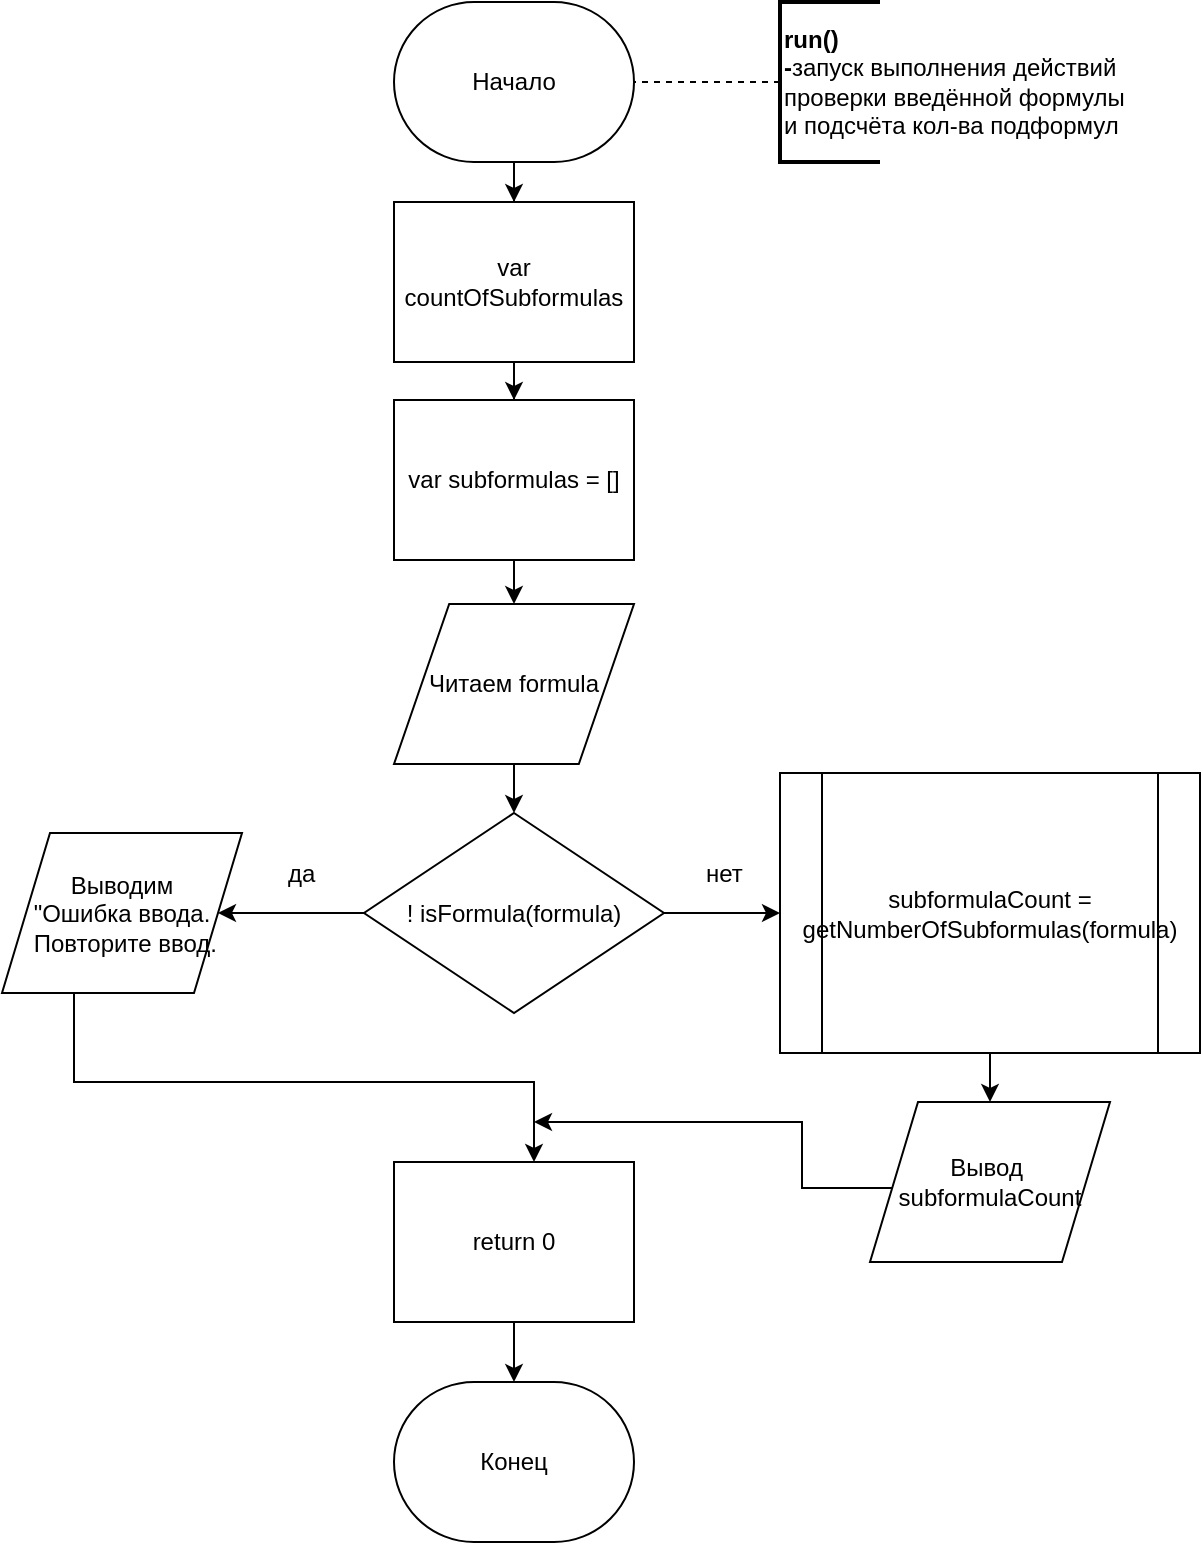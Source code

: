 <mxfile version="13.0.8" type="device"><diagram id="Mg3BxMjSmw7KSvhLxbWd" name="Page-1"><mxGraphModel dx="1422" dy="762" grid="1" gridSize="10" guides="1" tooltips="1" connect="1" arrows="1" fold="1" page="1" pageScale="1" pageWidth="827" pageHeight="1169" math="0" shadow="0"><root><mxCell id="0"/><mxCell id="1" parent="0"/><mxCell id="v7E4-vWyYX54BgJSF4CX-16" style="edgeStyle=orthogonalEdgeStyle;rounded=0;orthogonalLoop=1;jettySize=auto;html=1;endArrow=classic;endFill=1;entryX=1;entryY=0.5;entryDx=0;entryDy=0;" parent="1" source="byNwW_kupp9SyJDdv3dX-19" target="v7E4-vWyYX54BgJSF4CX-28" edge="1"><mxGeometry relative="1" as="geometry"><mxPoint x="226" y="645.5" as="targetPoint"/></mxGeometry></mxCell><mxCell id="v7E4-vWyYX54BgJSF4CX-23" style="edgeStyle=orthogonalEdgeStyle;rounded=0;orthogonalLoop=1;jettySize=auto;html=1;endArrow=classic;endFill=1;strokeWidth=1;" parent="1" source="byNwW_kupp9SyJDdv3dX-19" target="v7E4-vWyYX54BgJSF4CX-20" edge="1"><mxGeometry relative="1" as="geometry"/></mxCell><mxCell id="byNwW_kupp9SyJDdv3dX-19" value="! isFormula(formula)" style="rhombus;whiteSpace=wrap;html=1;fillColor=#ffffff;" parent="1" vertex="1"><mxGeometry x="311" y="625.5" width="150" height="100" as="geometry"/></mxCell><mxCell id="v7E4-vWyYX54BgJSF4CX-27" style="edgeStyle=orthogonalEdgeStyle;rounded=0;orthogonalLoop=1;jettySize=auto;html=1;endArrow=classic;endFill=1;strokeWidth=1;" parent="1" target="byNwW_kupp9SyJDdv3dX-29" edge="1"><mxGeometry relative="1" as="geometry"><mxPoint x="166" y="779" as="targetPoint"/><mxPoint x="166" y="675.5" as="sourcePoint"/><Array as="points"><mxPoint x="166" y="760"/><mxPoint x="396" y="760"/></Array></mxGeometry></mxCell><mxCell id="v7E4-vWyYX54BgJSF4CX-32" style="edgeStyle=orthogonalEdgeStyle;rounded=0;orthogonalLoop=1;jettySize=auto;html=1;entryX=0.5;entryY=0;entryDx=0;entryDy=0;endArrow=classic;endFill=1;strokeWidth=1;" parent="1" source="byNwW_kupp9SyJDdv3dX-29" target="v7E4-vWyYX54BgJSF4CX-31" edge="1"><mxGeometry relative="1" as="geometry"/></mxCell><mxCell id="byNwW_kupp9SyJDdv3dX-29" value="return 0" style="rounded=0;whiteSpace=wrap;html=1;fillColor=#ffffff;fontFamily=Helvetica;" parent="1" vertex="1"><mxGeometry x="326" y="800" width="120" height="80" as="geometry"/></mxCell><mxCell id="v7E4-vWyYX54BgJSF4CX-48" value="" style="edgeStyle=orthogonalEdgeStyle;rounded=0;orthogonalLoop=1;jettySize=auto;html=1;endArrow=classic;endFill=1;strokeWidth=1;" parent="1" source="byNwW_kupp9SyJDdv3dX-39" target="v7E4-vWyYX54BgJSF4CX-37" edge="1"><mxGeometry relative="1" as="geometry"/></mxCell><mxCell id="byNwW_kupp9SyJDdv3dX-39" value="Начало&lt;br&gt;" style="whiteSpace=wrap;html=1;rounded=1;arcSize=50;align=center;verticalAlign=middle;container=1;recursiveResize=0;strokeWidth=1;autosize=1;spacing=4;treeFolding=1;" parent="1" vertex="1"><mxGeometry x="326" y="220" width="120" height="80" as="geometry"/></mxCell><mxCell id="v7E4-vWyYX54BgJSF4CX-7" style="edgeStyle=orthogonalEdgeStyle;rounded=0;orthogonalLoop=1;jettySize=auto;html=1;exitX=0;exitY=0.5;exitDx=0;exitDy=0;exitPerimeter=0;entryX=1;entryY=0.5;entryDx=0;entryDy=0;strokeColor=none;" parent="1" source="v7E4-vWyYX54BgJSF4CX-4" target="byNwW_kupp9SyJDdv3dX-39" edge="1"><mxGeometry relative="1" as="geometry"/></mxCell><mxCell id="v7E4-vWyYX54BgJSF4CX-36" style="edgeStyle=orthogonalEdgeStyle;rounded=0;orthogonalLoop=1;jettySize=auto;html=1;endArrow=none;endFill=0;strokeWidth=1;dashed=1;" parent="1" source="v7E4-vWyYX54BgJSF4CX-4" target="byNwW_kupp9SyJDdv3dX-39" edge="1"><mxGeometry relative="1" as="geometry"/></mxCell><mxCell id="v7E4-vWyYX54BgJSF4CX-4" value="&lt;div style=&quot;text-align: left&quot;&gt;&lt;b&gt;run()&lt;/b&gt;&lt;/div&gt;&lt;b&gt;&lt;div style=&quot;text-align: left&quot;&gt;&lt;b&gt;-&lt;/b&gt;&lt;span style=&quot;font-weight: normal&quot;&gt;запуск выполнения действий&amp;nbsp;&lt;/span&gt;&lt;/div&gt;&lt;div style=&quot;text-align: left&quot;&gt;&lt;span style=&quot;font-weight: normal&quot;&gt;проверки введённой формулы&amp;nbsp;&lt;/span&gt;&lt;/div&gt;&lt;div style=&quot;text-align: left&quot;&gt;&lt;span style=&quot;font-weight: normal&quot;&gt;и подсчёта кол-ва подформул&lt;/span&gt;&lt;/div&gt;&lt;/b&gt;" style="strokeWidth=2;html=1;shape=mxgraph.flowchart.annotation_1;align=left;pointerEvents=1" parent="1" vertex="1"><mxGeometry x="519" y="220" width="50" height="80" as="geometry"/></mxCell><mxCell id="v7E4-vWyYX54BgJSF4CX-15" style="edgeStyle=orthogonalEdgeStyle;rounded=0;orthogonalLoop=1;jettySize=auto;html=1;endArrow=classic;endFill=1;" parent="1" source="v7E4-vWyYX54BgJSF4CX-12" target="byNwW_kupp9SyJDdv3dX-19" edge="1"><mxGeometry relative="1" as="geometry"/></mxCell><mxCell id="v7E4-vWyYX54BgJSF4CX-12" value="Читаем formula" style="verticalLabelPosition=middle;verticalAlign=middle;html=1;strokeWidth=1;shape=parallelogram;perimeter=parallelogramPerimeter;whiteSpace=wrap;rounded=0;arcSize=12;size=0.23;horizontal=1;labelPosition=center;align=center;" parent="1" vertex="1"><mxGeometry x="326" y="521" width="120" height="80" as="geometry"/></mxCell><mxCell id="v7E4-vWyYX54BgJSF4CX-17" value="да" style="text;html=1;resizable=0;points=[];autosize=1;align=left;verticalAlign=top;spacingTop=-4;" parent="1" vertex="1"><mxGeometry x="271" y="645.5" width="30" height="20" as="geometry"/></mxCell><mxCell id="v7E4-vWyYX54BgJSF4CX-19" value="нет" style="text;html=1;resizable=0;points=[];autosize=1;align=left;verticalAlign=top;spacingTop=-4;" parent="1" vertex="1"><mxGeometry x="480" y="645.5" width="30" height="20" as="geometry"/></mxCell><mxCell id="v7E4-vWyYX54BgJSF4CX-25" style="edgeStyle=orthogonalEdgeStyle;rounded=0;orthogonalLoop=1;jettySize=auto;html=1;endArrow=classic;endFill=1;strokeWidth=1;" parent="1" source="v7E4-vWyYX54BgJSF4CX-20" target="v7E4-vWyYX54BgJSF4CX-24" edge="1"><mxGeometry relative="1" as="geometry"/></mxCell><mxCell id="v7E4-vWyYX54BgJSF4CX-20" value="&lt;div style=&quot;text-align: center&quot;&gt;&lt;span&gt;subformulaCount = getNumberOfSubformulas(formula)&lt;/span&gt;&lt;/div&gt;" style="shape=process;whiteSpace=wrap;html=1;backgroundOutline=1;rounded=0;strokeWidth=1;" parent="1" vertex="1"><mxGeometry x="519" y="605.5" width="210" height="140" as="geometry"/></mxCell><mxCell id="v7E4-vWyYX54BgJSF4CX-34" style="edgeStyle=orthogonalEdgeStyle;rounded=0;orthogonalLoop=1;jettySize=auto;html=1;endArrow=classic;endFill=1;strokeWidth=1;" parent="1" source="v7E4-vWyYX54BgJSF4CX-24" edge="1"><mxGeometry relative="1" as="geometry"><mxPoint x="396" y="780" as="targetPoint"/><Array as="points"><mxPoint x="530" y="813"/><mxPoint x="530" y="780"/></Array></mxGeometry></mxCell><mxCell id="v7E4-vWyYX54BgJSF4CX-24" value="Вывод&amp;nbsp;&lt;br&gt;subformulaCount&lt;br&gt;" style="shape=parallelogram;perimeter=parallelogramPerimeter;whiteSpace=wrap;html=1;rounded=0;strokeWidth=1;" parent="1" vertex="1"><mxGeometry x="564" y="770" width="120" height="80" as="geometry"/></mxCell><mxCell id="v7E4-vWyYX54BgJSF4CX-28" value="Выводим &lt;br&gt;&quot;Ошибка ввода.&lt;br&gt;&amp;nbsp;Повторите ввод." style="shape=parallelogram;perimeter=parallelogramPerimeter;whiteSpace=wrap;html=1;rounded=0;strokeWidth=1;" parent="1" vertex="1"><mxGeometry x="130" y="635.5" width="120" height="80" as="geometry"/></mxCell><mxCell id="v7E4-vWyYX54BgJSF4CX-31" value="Конец" style="whiteSpace=wrap;html=1;rounded=1;arcSize=50;align=center;verticalAlign=middle;container=1;recursiveResize=0;strokeWidth=1;autosize=1;spacing=4;treeFolding=1;" parent="1" vertex="1"><mxGeometry x="326" y="910" width="120" height="80" as="geometry"/></mxCell><mxCell id="v7E4-vWyYX54BgJSF4CX-44" style="edgeStyle=orthogonalEdgeStyle;rounded=0;orthogonalLoop=1;jettySize=auto;html=1;entryX=0.5;entryY=0;entryDx=0;entryDy=0;endArrow=classic;endFill=1;strokeWidth=1;" parent="1" source="v7E4-vWyYX54BgJSF4CX-37" target="v7E4-vWyYX54BgJSF4CX-41" edge="1"><mxGeometry relative="1" as="geometry"/></mxCell><mxCell id="v7E4-vWyYX54BgJSF4CX-37" value="var countOfSubformulas" style="rounded=0;whiteSpace=wrap;html=1;strokeWidth=1;" parent="1" vertex="1"><mxGeometry x="326" y="320" width="120" height="80" as="geometry"/></mxCell><mxCell id="v7E4-vWyYX54BgJSF4CX-41" value="&lt;div&gt;var subformulas = []&lt;/div&gt;" style="rounded=0;whiteSpace=wrap;html=1;strokeWidth=1;" parent="1" vertex="1"><mxGeometry x="326" y="419" width="120" height="80" as="geometry"/></mxCell><mxCell id="PcsfdxOFfGnSv280qUbg-1" value="" style="endArrow=classic;html=1;entryX=0.5;entryY=0;entryDx=0;entryDy=0;exitX=0.5;exitY=1;exitDx=0;exitDy=0;" edge="1" parent="1" source="v7E4-vWyYX54BgJSF4CX-41" target="v7E4-vWyYX54BgJSF4CX-12"><mxGeometry width="50" height="50" relative="1" as="geometry"><mxPoint x="390" y="680" as="sourcePoint"/><mxPoint x="440" y="630" as="targetPoint"/></mxGeometry></mxCell></root></mxGraphModel></diagram></mxfile>